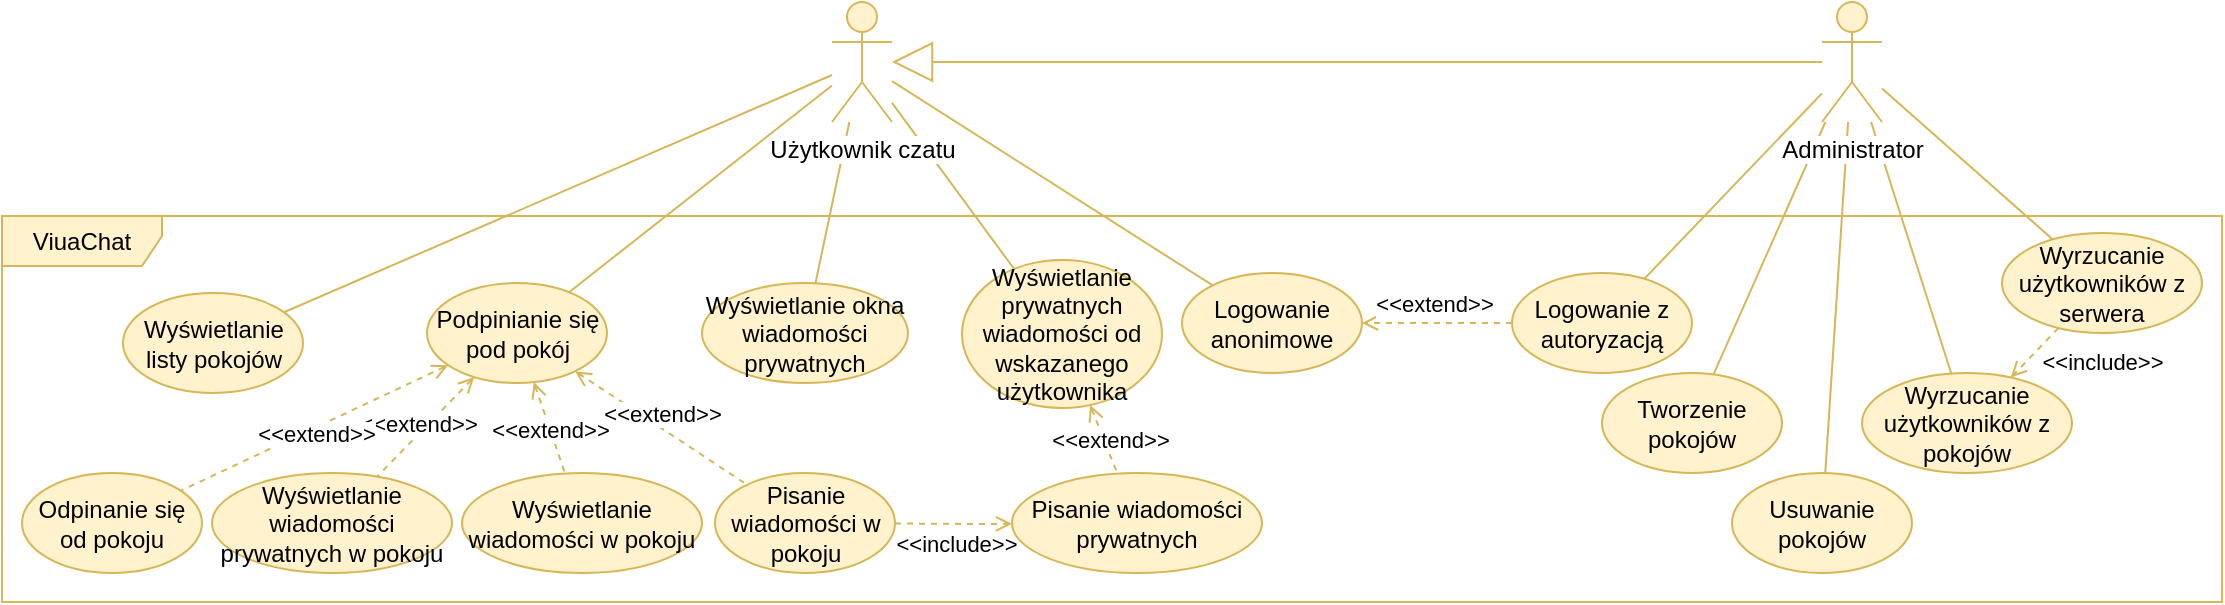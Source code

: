 <mxfile version="10.3.6" type="device"><diagram id="7NDknA7ZVQda1ZK6PJH9" name="Page-1"><mxGraphModel dx="840" dy="522" grid="1" gridSize="10" guides="1" tooltips="1" connect="1" arrows="1" fold="1" page="1" pageScale="1" pageWidth="1169" pageHeight="827" math="0" shadow="0"><root><mxCell id="0"/><mxCell id="1" parent="0"/><mxCell id="cAH0JqzhpyakQqC2Wfbf-109" value="ViuaChat" style="shape=umlFrame;whiteSpace=wrap;html=1;fillColor=#fff2cc;strokeColor=#d6b656;width=80;height=25;" parent="1" vertex="1"><mxGeometry x="10" y="187" width="1110" height="193" as="geometry"/></mxCell><mxCell id="cAH0JqzhpyakQqC2Wfbf-36" style="rounded=0;html=1;jettySize=auto;orthogonalLoop=1;endArrow=none;endFill=0;fillColor=#fff2cc;strokeColor=#d6b656;" parent="1" source="cAH0JqzhpyakQqC2Wfbf-5" target="cAH0JqzhpyakQqC2Wfbf-7" edge="1"><mxGeometry relative="1" as="geometry"><mxPoint x="-35.5" y="699" as="sourcePoint"/></mxGeometry></mxCell><mxCell id="cAH0JqzhpyakQqC2Wfbf-34" style="rounded=0;html=1;jettySize=auto;orthogonalLoop=1;elbow=vertical;endArrow=none;endFill=0;fillColor=#fff2cc;strokeColor=#d6b656;" parent="1" source="cAH0JqzhpyakQqC2Wfbf-5" target="cAH0JqzhpyakQqC2Wfbf-31" edge="1"><mxGeometry relative="1" as="geometry"/></mxCell><mxCell id="cAH0JqzhpyakQqC2Wfbf-79" style="edgeStyle=none;rounded=0;html=1;endArrow=none;endFill=0;jettySize=auto;orthogonalLoop=1;fillColor=#fff2cc;strokeColor=#d6b656;" parent="1" source="cAH0JqzhpyakQqC2Wfbf-5" target="cAH0JqzhpyakQqC2Wfbf-74" edge="1"><mxGeometry relative="1" as="geometry"/></mxCell><mxCell id="cAH0JqzhpyakQqC2Wfbf-80" style="edgeStyle=none;rounded=0;html=1;endArrow=none;endFill=0;jettySize=auto;orthogonalLoop=1;fillColor=#fff2cc;strokeColor=#d6b656;" parent="1" source="cAH0JqzhpyakQqC2Wfbf-5" target="cAH0JqzhpyakQqC2Wfbf-75" edge="1"><mxGeometry relative="1" as="geometry"/></mxCell><mxCell id="cAH0JqzhpyakQqC2Wfbf-95" style="edgeStyle=none;rounded=0;html=1;startArrow=none;startFill=0;endArrow=none;endFill=0;jettySize=auto;orthogonalLoop=1;fillColor=#fff2cc;strokeColor=#d6b656;" parent="1" source="cAH0JqzhpyakQqC2Wfbf-5" target="cAH0JqzhpyakQqC2Wfbf-30" edge="1"><mxGeometry relative="1" as="geometry"/></mxCell><mxCell id="0ONc0iktixzQgxj5Y5i5-6" style="edgeStyle=none;rounded=0;orthogonalLoop=1;jettySize=auto;html=1;endArrow=block;endFill=0;fillColor=#fff2cc;strokeColor=#d6b656;endSize=18;" edge="1" parent="1" source="cAH0JqzhpyakQqC2Wfbf-5" target="cAH0JqzhpyakQqC2Wfbf-92"><mxGeometry relative="1" as="geometry"/></mxCell><mxCell id="cAH0JqzhpyakQqC2Wfbf-5" value="Administrator&lt;br&gt;" style="shape=umlActor;verticalLabelPosition=bottom;labelBackgroundColor=#ffffff;verticalAlign=top;html=1;outlineConnect=0;fillColor=#fff2cc;strokeColor=#d6b656;" parent="1" vertex="1"><mxGeometry x="920" y="80" width="30" height="60" as="geometry"/></mxCell><mxCell id="0ONc0iktixzQgxj5Y5i5-3" style="edgeStyle=none;rounded=0;orthogonalLoop=1;jettySize=auto;html=1;endArrow=none;endFill=0;fillColor=#fff2cc;strokeColor=#d6b656;" edge="1" parent="1" source="cAH0JqzhpyakQqC2Wfbf-6" target="cAH0JqzhpyakQqC2Wfbf-92"><mxGeometry relative="1" as="geometry"/></mxCell><mxCell id="cAH0JqzhpyakQqC2Wfbf-6" value="Logowanie anonimowe" style="ellipse;whiteSpace=wrap;html=1;fillColor=#fff2cc;strokeColor=#d6b656;" parent="1" vertex="1"><mxGeometry x="600" y="215.5" width="90" height="50" as="geometry"/></mxCell><mxCell id="cAH0JqzhpyakQqC2Wfbf-82" value="&amp;lt;&amp;lt;extend&amp;gt;&amp;gt;" style="edgeStyle=none;rounded=0;html=1;startArrow=none;startFill=0;endArrow=open;endFill=0;jettySize=auto;orthogonalLoop=1;fillColor=#fff2cc;strokeColor=#d6b656;dashed=1;" parent="1" source="cAH0JqzhpyakQqC2Wfbf-7" target="cAH0JqzhpyakQqC2Wfbf-6" edge="1"><mxGeometry x="0.059" y="-10" relative="1" as="geometry"><mxPoint x="-343" y="726.5" as="targetPoint"/><mxPoint as="offset"/></mxGeometry></mxCell><mxCell id="cAH0JqzhpyakQqC2Wfbf-7" value="Logowanie z autoryzacją" style="ellipse;whiteSpace=wrap;html=1;fillColor=#fff2cc;strokeColor=#d6b656;" parent="1" vertex="1"><mxGeometry x="765" y="215.5" width="90" height="50" as="geometry"/></mxCell><mxCell id="cAH0JqzhpyakQqC2Wfbf-9" value="Wyświetlanie listy pokojów" style="ellipse;whiteSpace=wrap;html=1;fillColor=#fff2cc;strokeColor=#d6b656;" parent="1" vertex="1"><mxGeometry x="70.5" y="225.5" width="90" height="50" as="geometry"/></mxCell><mxCell id="cAH0JqzhpyakQqC2Wfbf-46" value="&amp;lt;&amp;lt;extend&amp;gt;&amp;gt;" style="rounded=0;html=1;jettySize=auto;orthogonalLoop=1;endArrow=none;endFill=0;dashed=1;fillColor=#fff2cc;strokeColor=#d6b656;startArrow=open;startFill=0;" parent="1" source="cAH0JqzhpyakQqC2Wfbf-11" target="cAH0JqzhpyakQqC2Wfbf-26" edge="1"><mxGeometry x="0.02" y="-3" relative="1" as="geometry"><mxPoint x="-1" as="offset"/></mxGeometry></mxCell><mxCell id="cAH0JqzhpyakQqC2Wfbf-47" value="&amp;lt;&amp;lt;extend&amp;gt;&amp;gt;" style="rounded=0;html=1;jettySize=auto;orthogonalLoop=1;endArrow=none;endFill=0;dashed=1;fillColor=#fff2cc;strokeColor=#d6b656;startArrow=open;startFill=0;" parent="1" source="cAH0JqzhpyakQqC2Wfbf-11" target="cAH0JqzhpyakQqC2Wfbf-25" edge="1"><mxGeometry x="0.064" relative="1" as="geometry"><mxPoint as="offset"/></mxGeometry></mxCell><mxCell id="cAH0JqzhpyakQqC2Wfbf-49" value="&amp;lt;&amp;lt;extend&amp;gt;&amp;gt;" style="rounded=0;html=1;jettySize=auto;orthogonalLoop=1;endArrow=none;endFill=0;dashed=1;fillColor=#fff2cc;strokeColor=#d6b656;startArrow=open;startFill=0;" parent="1" source="cAH0JqzhpyakQqC2Wfbf-11" target="cAH0JqzhpyakQqC2Wfbf-12" edge="1"><mxGeometry x="-0.076" y="6" relative="1" as="geometry"><mxPoint as="offset"/></mxGeometry></mxCell><mxCell id="cAH0JqzhpyakQqC2Wfbf-51" value="&amp;lt;&amp;lt;extend&amp;gt;&amp;gt;" style="rounded=0;html=1;jettySize=auto;orthogonalLoop=1;endArrow=none;endFill=0;dashed=1;fillColor=#fff2cc;strokeColor=#d6b656;startArrow=open;startFill=0;" parent="1" source="cAH0JqzhpyakQqC2Wfbf-11" target="cAH0JqzhpyakQqC2Wfbf-13" edge="1"><mxGeometry y="3" relative="1" as="geometry"><mxPoint as="offset"/></mxGeometry></mxCell><mxCell id="0ONc0iktixzQgxj5Y5i5-1" style="rounded=0;orthogonalLoop=1;jettySize=auto;html=1;fillColor=#fff2cc;strokeColor=#d6b656;endArrow=none;endFill=0;" edge="1" parent="1" source="cAH0JqzhpyakQqC2Wfbf-11" target="cAH0JqzhpyakQqC2Wfbf-92"><mxGeometry relative="1" as="geometry"/></mxCell><mxCell id="cAH0JqzhpyakQqC2Wfbf-11" value="Podpinianie się pod pokój" style="ellipse;whiteSpace=wrap;html=1;fillColor=#fff2cc;strokeColor=#d6b656;" parent="1" vertex="1"><mxGeometry x="222.5" y="220.5" width="90" height="50" as="geometry"/></mxCell><mxCell id="cAH0JqzhpyakQqC2Wfbf-12" value="Pisanie wiadomości w pokoju" style="ellipse;whiteSpace=wrap;html=1;fillColor=#fff2cc;strokeColor=#d6b656;" parent="1" vertex="1"><mxGeometry x="366.5" y="315.5" width="90" height="50" as="geometry"/></mxCell><mxCell id="cAH0JqzhpyakQqC2Wfbf-13" value="Odpinanie się od pokoju" style="ellipse;whiteSpace=wrap;html=1;fillColor=#fff2cc;strokeColor=#d6b656;" parent="1" vertex="1"><mxGeometry x="20" y="315.5" width="90" height="50" as="geometry"/></mxCell><mxCell id="cAH0JqzhpyakQqC2Wfbf-18" value="Wyświetlanie okna wiadomości prywatnych" style="ellipse;whiteSpace=wrap;html=1;fillColor=#fff2cc;strokeColor=#d6b656;" parent="1" vertex="1"><mxGeometry x="360" y="220.5" width="103" height="50" as="geometry"/></mxCell><mxCell id="0ONc0iktixzQgxj5Y5i5-2" style="edgeStyle=none;rounded=0;orthogonalLoop=1;jettySize=auto;html=1;endArrow=none;endFill=0;fillColor=#fff2cc;strokeColor=#d6b656;" edge="1" parent="1" source="cAH0JqzhpyakQqC2Wfbf-20" target="cAH0JqzhpyakQqC2Wfbf-92"><mxGeometry relative="1" as="geometry"/></mxCell><mxCell id="cAH0JqzhpyakQqC2Wfbf-20" value="Wyświetlanie prywatnych wiadomości od wskazanego użytkownika" style="ellipse;whiteSpace=wrap;html=1;fillColor=#fff2cc;strokeColor=#d6b656;" parent="1" vertex="1"><mxGeometry x="490" y="209" width="100" height="74" as="geometry"/></mxCell><mxCell id="cAH0JqzhpyakQqC2Wfbf-25" value="Wyświetlanie wiadomości w pokoju" style="ellipse;whiteSpace=wrap;html=1;fillColor=#fff2cc;strokeColor=#d6b656;" parent="1" vertex="1"><mxGeometry x="240" y="315.5" width="120" height="50" as="geometry"/></mxCell><mxCell id="cAH0JqzhpyakQqC2Wfbf-26" value="Wyświetlanie wiadomości prywatnych w pokoju" style="ellipse;whiteSpace=wrap;html=1;fillColor=#fff2cc;strokeColor=#d6b656;" parent="1" vertex="1"><mxGeometry x="115" y="315.5" width="120" height="50" as="geometry"/></mxCell><mxCell id="cAH0JqzhpyakQqC2Wfbf-30" value="Wyrzucanie użytkowników z pokojów" style="ellipse;whiteSpace=wrap;html=1;fillColor=#fff2cc;strokeColor=#d6b656;" parent="1" vertex="1"><mxGeometry x="940" y="265.5" width="105" height="50" as="geometry"/></mxCell><mxCell id="cAH0JqzhpyakQqC2Wfbf-33" value="&amp;lt;&amp;lt;include&amp;gt;&amp;gt;" style="rounded=0;html=1;jettySize=auto;orthogonalLoop=1;dashed=1;endArrow=open;endFill=0;fillColor=#fff2cc;strokeColor=#d6b656;" parent="1" source="cAH0JqzhpyakQqC2Wfbf-31" target="cAH0JqzhpyakQqC2Wfbf-30" edge="1"><mxGeometry x="-1" y="27" relative="1" as="geometry"><mxPoint x="2" y="-2" as="offset"/></mxGeometry></mxCell><mxCell id="cAH0JqzhpyakQqC2Wfbf-31" value="Wyrzucanie użytkowników z serwera" style="ellipse;whiteSpace=wrap;html=1;fillColor=#fff2cc;strokeColor=#d6b656;" parent="1" vertex="1"><mxGeometry x="1010" y="195.5" width="100" height="50" as="geometry"/></mxCell><mxCell id="cAH0JqzhpyakQqC2Wfbf-86" value="&amp;lt;&amp;lt;extend&amp;gt;&amp;gt;" style="edgeStyle=none;rounded=0;html=1;dashed=1;startArrow=open;startFill=0;endArrow=none;endFill=0;jettySize=auto;orthogonalLoop=1;fillColor=#fff2cc;strokeColor=#d6b656;" parent="1" source="cAH0JqzhpyakQqC2Wfbf-20" target="cAH0JqzhpyakQqC2Wfbf-54" edge="1"><mxGeometry x="-0.001" y="3" relative="1" as="geometry"><mxPoint x="409" y="590.5" as="targetPoint"/><mxPoint y="1" as="offset"/></mxGeometry></mxCell><mxCell id="cAH0JqzhpyakQqC2Wfbf-87" value="&amp;lt;&amp;lt;include&amp;gt;&amp;gt;" style="edgeStyle=none;rounded=0;html=1;dashed=1;startArrow=none;startFill=0;endArrow=open;endFill=0;jettySize=auto;orthogonalLoop=1;fillColor=#fff2cc;strokeColor=#d6b656;" parent="1" source="cAH0JqzhpyakQqC2Wfbf-12" target="cAH0JqzhpyakQqC2Wfbf-54" edge="1"><mxGeometry x="0.03" y="-9" relative="1" as="geometry"><mxPoint x="619" y="300.5" as="sourcePoint"/><Array as="points"><mxPoint x="500" y="341"/></Array><mxPoint x="1" y="1" as="offset"/></mxGeometry></mxCell><mxCell id="cAH0JqzhpyakQqC2Wfbf-54" value="Pisanie wiadomości prywatnych" style="ellipse;whiteSpace=wrap;html=1;fillColor=#fff2cc;strokeColor=#d6b656;" parent="1" vertex="1"><mxGeometry x="515" y="315.5" width="125" height="50" as="geometry"/></mxCell><mxCell id="cAH0JqzhpyakQqC2Wfbf-74" value="Tworzenie pokojów" style="ellipse;whiteSpace=wrap;html=1;fillColor=#fff2cc;strokeColor=#d6b656;" parent="1" vertex="1"><mxGeometry x="810" y="265.5" width="90" height="50" as="geometry"/></mxCell><mxCell id="cAH0JqzhpyakQqC2Wfbf-75" value="Usuwanie pokojów" style="ellipse;whiteSpace=wrap;html=1;fillColor=#fff2cc;strokeColor=#d6b656;" parent="1" vertex="1"><mxGeometry x="875" y="315.5" width="90" height="50" as="geometry"/></mxCell><mxCell id="cAH0JqzhpyakQqC2Wfbf-93" style="edgeStyle=none;rounded=0;html=1;startArrow=none;startFill=0;endArrow=none;endFill=0;jettySize=auto;orthogonalLoop=1;fillColor=#fff2cc;strokeColor=#d6b656;" parent="1" source="cAH0JqzhpyakQqC2Wfbf-92" target="cAH0JqzhpyakQqC2Wfbf-18" edge="1"><mxGeometry relative="1" as="geometry"/></mxCell><mxCell id="cAH0JqzhpyakQqC2Wfbf-94" style="edgeStyle=none;rounded=0;html=1;startArrow=none;startFill=0;endArrow=none;endFill=0;jettySize=auto;orthogonalLoop=1;fillColor=#fff2cc;strokeColor=#d6b656;" parent="1" source="cAH0JqzhpyakQqC2Wfbf-92" target="cAH0JqzhpyakQqC2Wfbf-9" edge="1"><mxGeometry relative="1" as="geometry"/></mxCell><mxCell id="cAH0JqzhpyakQqC2Wfbf-92" value="Użytkownik czatu&lt;br&gt;" style="shape=umlActor;verticalLabelPosition=bottom;labelBackgroundColor=#ffffff;verticalAlign=top;html=1;outlineConnect=0;fillColor=#fff2cc;strokeColor=#d6b656;" parent="1" vertex="1"><mxGeometry x="425" y="80" width="30" height="60" as="geometry"/></mxCell></root></mxGraphModel></diagram></mxfile>